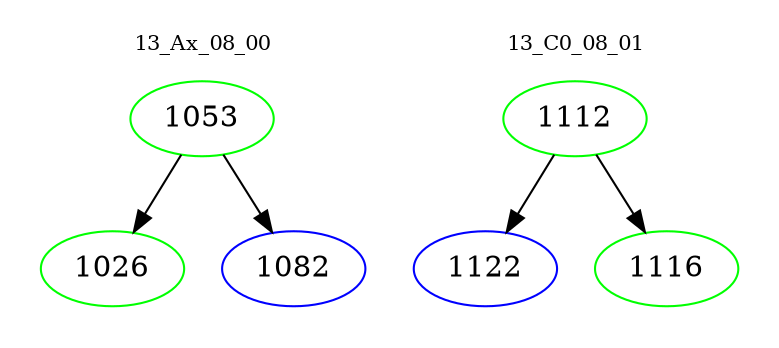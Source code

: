 digraph{
subgraph cluster_0 {
color = white
label = "13_Ax_08_00";
fontsize=10;
T0_1053 [label="1053", color="green"]
T0_1053 -> T0_1026 [color="black"]
T0_1026 [label="1026", color="green"]
T0_1053 -> T0_1082 [color="black"]
T0_1082 [label="1082", color="blue"]
}
subgraph cluster_1 {
color = white
label = "13_C0_08_01";
fontsize=10;
T1_1112 [label="1112", color="green"]
T1_1112 -> T1_1122 [color="black"]
T1_1122 [label="1122", color="blue"]
T1_1112 -> T1_1116 [color="black"]
T1_1116 [label="1116", color="green"]
}
}
